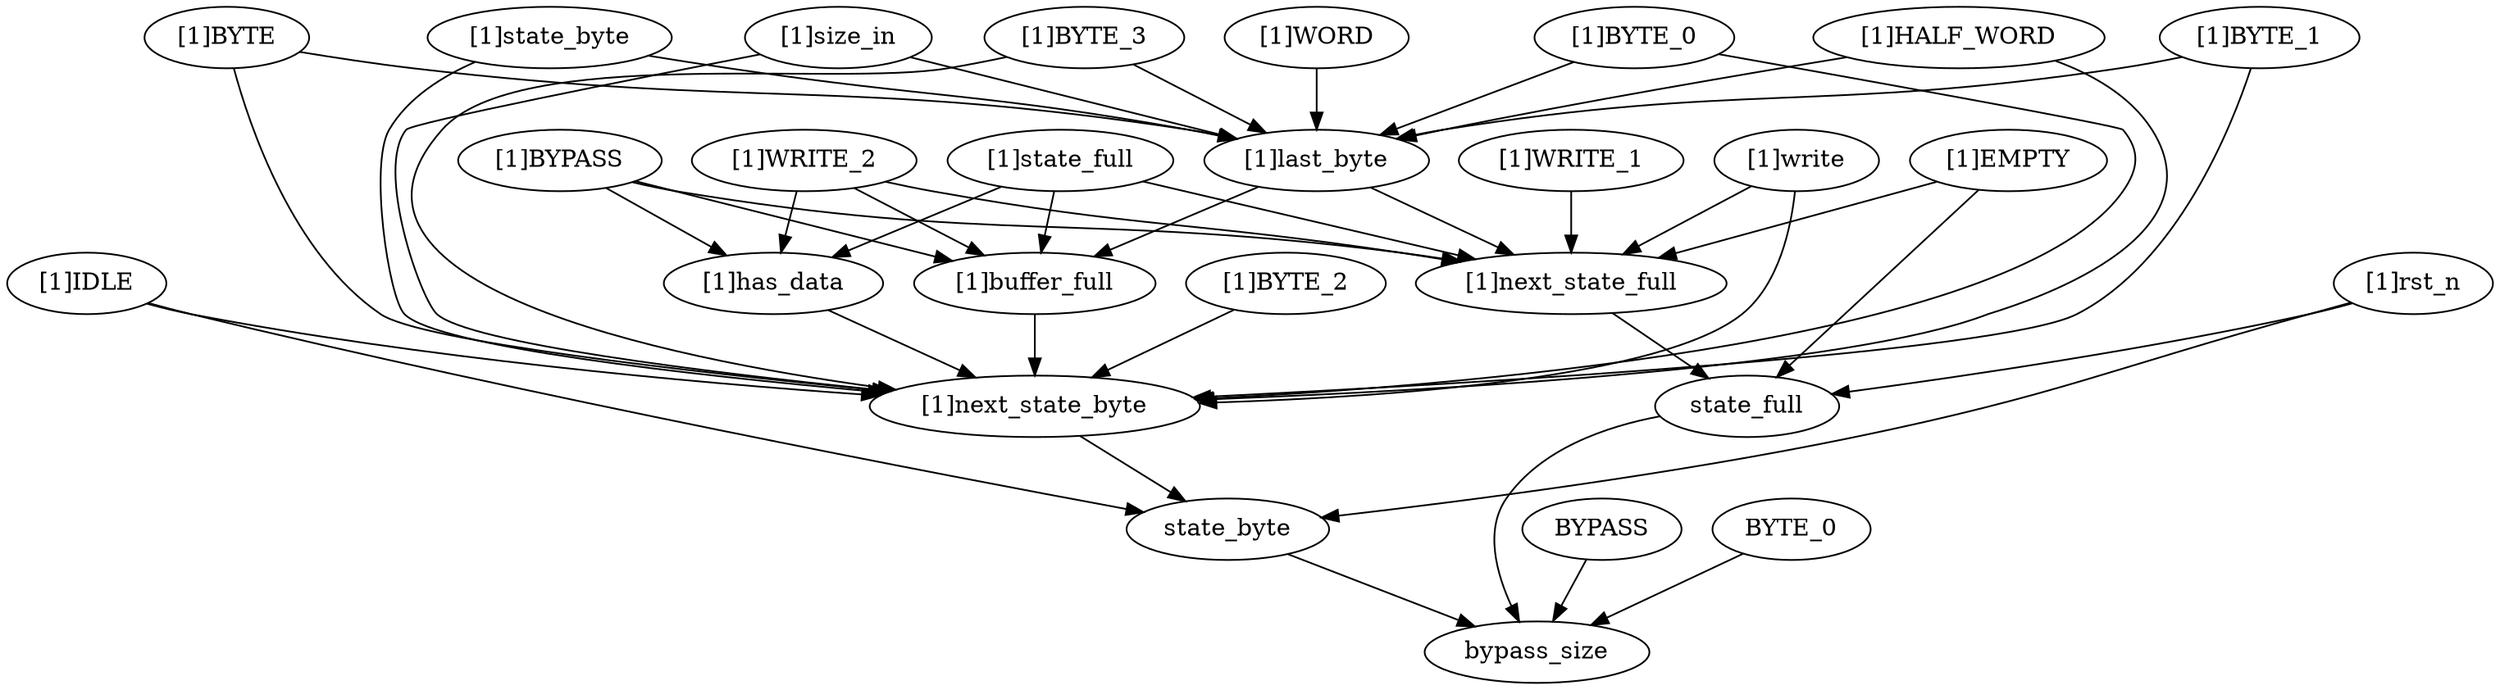 strict digraph "" {
	"[1]next_state_full"	 [complexity=9,
		importance=0.118057762378,
		rank=0.0131175291531];
	state_full	 [complexity=7,
		importance=0.067105486582,
		rank=0.00958649808314];
	"[1]next_state_full" -> state_full;
	state_byte	 [complexity=7,
		importance=0.0797488841446,
		rank=0.0113926977349];
	bypass_size	 [complexity=0,
		importance=0.0210823991261,
		rank=0.0];
	state_byte -> bypass_size;
	"[1]BYPASS"	 [complexity=13,
		importance=0.133467651115,
		rank=0.0102667423935];
	"[1]BYPASS" -> "[1]next_state_full";
	"[1]buffer_full"	 [complexity=15,
		importance=0.659888368399,
		rank=0.0439925578933];
	"[1]BYPASS" -> "[1]buffer_full";
	"[1]has_data"	 [complexity=17,
		importance=0.818414058498,
		rank=0.048142003441];
	"[1]BYPASS" -> "[1]has_data";
	"[1]next_state_byte"	 [complexity=9,
		importance=0.15941195641,
		rank=0.0177124396011];
	"[1]next_state_byte" -> state_byte;
	"[1]EMPTY"	 [complexity=15,
		importance=0.251525413493,
		rank=0.0167683608996];
	"[1]EMPTY" -> "[1]next_state_full";
	"[1]EMPTY" -> state_full;
	"[1]buffer_full" -> "[1]next_state_byte";
	"[1]WORD"	 [complexity=26,
		importance=0.519546300001,
		rank=0.0199825500001];
	"[1]last_byte"	 [complexity=13,
		importance=0.504136411264,
		rank=0.0387797239434];
	"[1]WORD" -> "[1]last_byte";
	"[1]IDLE"	 [complexity=19,
		importance=0.653057714377,
		rank=0.0343714586514];
	"[1]IDLE" -> state_byte;
	"[1]IDLE" -> "[1]next_state_byte";
	"[1]has_data" -> "[1]next_state_byte";
	state_full -> bypass_size;
	"[1]HALF_WORD"	 [complexity=26,
		importance=0.519546300001,
		rank=0.0199825500001];
	"[1]HALF_WORD" -> "[1]next_state_byte";
	"[1]HALF_WORD" -> "[1]last_byte";
	"[1]WRITE_1"	 [complexity=19,
		importance=0.369583175872,
		rank=0.0194517460985];
	"[1]WRITE_1" -> "[1]next_state_full";
	BYPASS	 [complexity=7,
		importance=0.0364922878631,
		rank=0.00521318398045];
	BYPASS -> bypass_size;
	"[1]WRITE_2"	 [complexity=11,
		importance=0.133467651115,
		rank=0.0121334228287];
	"[1]WRITE_2" -> "[1]next_state_full";
	"[1]WRITE_2" -> "[1]buffer_full";
	"[1]WRITE_2" -> "[1]has_data";
	BYTE_0	 [complexity=7,
		importance=0.0364922878631,
		rank=0.00521318398045];
	BYTE_0 -> bypass_size;
	"[1]last_byte" -> "[1]next_state_full";
	"[1]last_byte" -> "[1]buffer_full";
	"[1]rst_n"	 [complexity=8,
		importance=0.149620861901,
		rank=0.0187026077376];
	"[1]rst_n" -> state_byte;
	"[1]rst_n" -> state_full;
	"[1]BYTE_1"	 [complexity=26,
		importance=0.519546300001,
		rank=0.0199825500001];
	"[1]BYTE_1" -> "[1]next_state_byte";
	"[1]BYTE_1" -> "[1]last_byte";
	"[1]BYTE"	 [complexity=26,
		importance=0.519546300001,
		rank=0.0199825500001];
	"[1]BYTE" -> "[1]next_state_byte";
	"[1]BYTE" -> "[1]last_byte";
	"[1]state_full"	 [complexity=12,
		importance=0.754369661725,
		rank=0.0628641384771];
	"[1]state_full" -> "[1]next_state_full";
	"[1]state_full" -> "[1]buffer_full";
	"[1]state_full" -> "[1]has_data";
	"[1]state_byte"	 [complexity=26,
		importance=0.562802896283,
		rank=0.0216462652416];
	"[1]state_byte" -> "[1]next_state_byte";
	"[1]state_byte" -> "[1]last_byte";
	"[1]size_in"	 [complexity=26,
		importance=0.519546300001,
		rank=0.0199825500001];
	"[1]size_in" -> "[1]next_state_byte";
	"[1]size_in" -> "[1]last_byte";
	"[1]BYTE_3"	 [complexity=26,
		importance=0.519546300001,
		rank=0.0199825500001];
	"[1]BYTE_3" -> "[1]next_state_byte";
	"[1]BYTE_3" -> "[1]last_byte";
	"[1]BYTE_2"	 [complexity=11,
		importance=0.174821845147,
		rank=0.0158928950134];
	"[1]BYTE_2" -> "[1]next_state_byte";
	"[1]write"	 [complexity=21,
		importance=0.605698700628,
		rank=0.028842795268];
	"[1]write" -> "[1]next_state_full";
	"[1]write" -> "[1]next_state_byte";
	"[1]BYTE_0"	 [complexity=26,
		importance=0.519546300001,
		rank=0.0199825500001];
	"[1]BYTE_0" -> "[1]next_state_byte";
	"[1]BYTE_0" -> "[1]last_byte";
}
